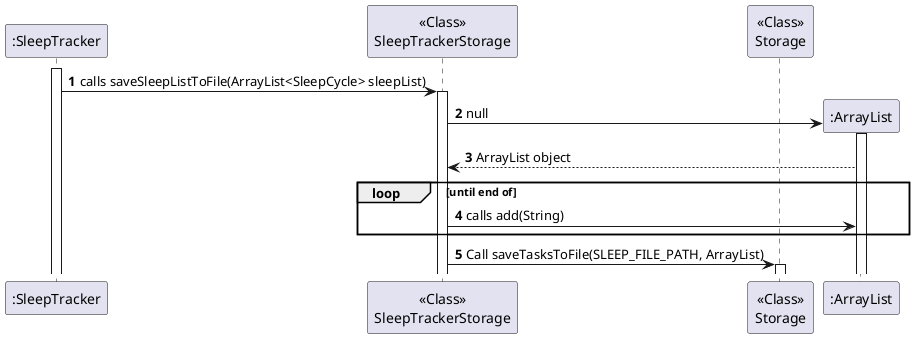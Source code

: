 @startuml
'https://plantuml.com/sequence-diagram

autonumber

participant ":SleepTracker" as SleepTracker
participant "<<Class>>\nSleepTrackerStorage" as SleepTrackerStorage
participant "<<Class>>\nStorage" as Storage
participant ":ArrayList" as ArrayList

activate SleepTracker
SleepTracker -> SleepTrackerStorage: calls saveSleepListToFile(ArrayList<SleepCycle> sleepList)
activate SleepTrackerStorage
create ArrayList
SleepTrackerStorage -> ArrayList: null
activate ArrayList
ArrayList --> SleepTrackerStorage: ArrayList object
loop until end of
SleepTrackerStorage -> ArrayList: calls add(String)
end
SleepTrackerStorage -> Storage: Call saveTasksToFile(SLEEP_FILE_PATH, ArrayList)
activate Storage

@enduml
